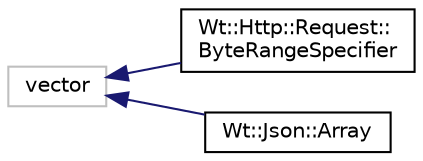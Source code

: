 digraph "Graphical Class Hierarchy"
{
 // LATEX_PDF_SIZE
  edge [fontname="Helvetica",fontsize="10",labelfontname="Helvetica",labelfontsize="10"];
  node [fontname="Helvetica",fontsize="10",shape=record];
  rankdir="LR";
  Node291 [label="vector",height=0.2,width=0.4,color="grey75", fillcolor="white", style="filled",tooltip=" "];
  Node291 -> Node0 [dir="back",color="midnightblue",fontsize="10",style="solid",fontname="Helvetica"];
  Node0 [label="Wt::Http::Request::\lByteRangeSpecifier",height=0.2,width=0.4,color="black", fillcolor="white", style="filled",URL="$classWt_1_1Http_1_1Request_1_1ByteRangeSpecifier.html",tooltip="A byte range specifier."];
  Node291 -> Node293 [dir="back",color="midnightblue",fontsize="10",style="solid",fontname="Helvetica"];
  Node293 [label="Wt::Json::Array",height=0.2,width=0.4,color="black", fillcolor="white", style="filled",URL="$classWt_1_1Json_1_1Array.html",tooltip="A JSON array."];
}
